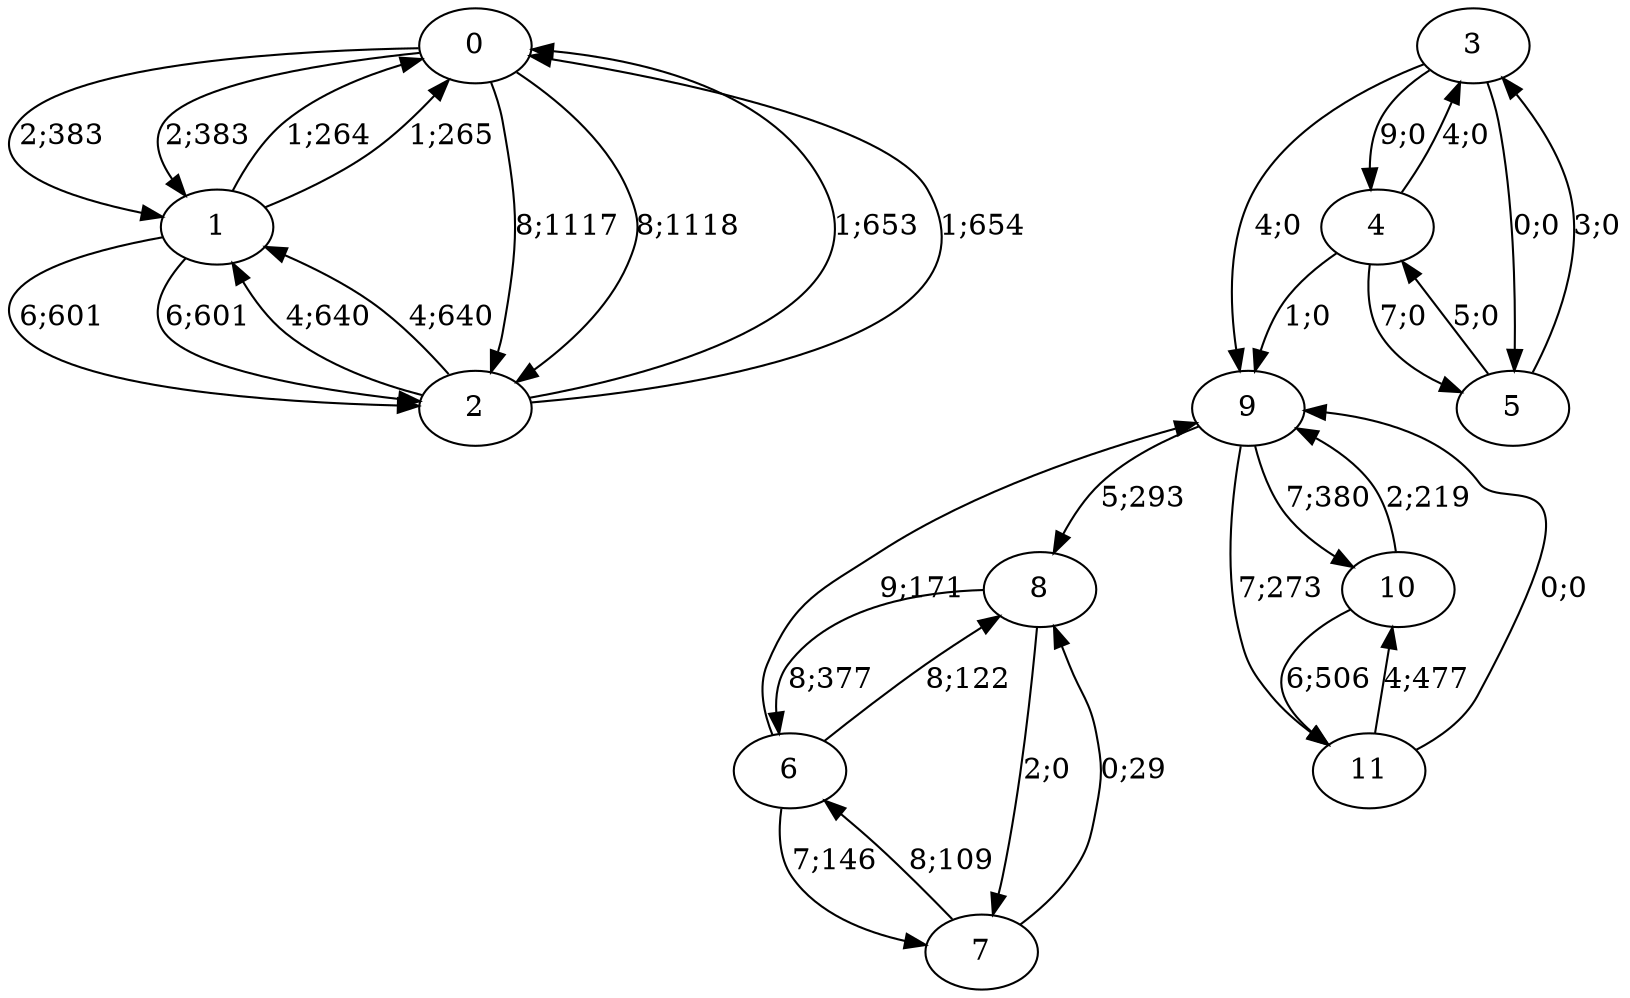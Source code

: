 digraph graph9425 {


0 -> 1 [color=black,label="2;383"]
0 -> 2 [color=black,label="8;1117"]


1 -> 0 [color=black,label="1;264"]
1 -> 2 [color=black,label="6;601"]


2 -> 0 [color=black,label="1;653"]
2 -> 1 [color=black,label="4;640"]


























3 -> 9 [color=black,label="4;0"]
3 -> 4 [color=black,label="9;0"]
3 -> 5 [color=black,label="0;0"]


4 -> 9 [color=black,label="1;0"]
4 -> 3 [color=black,label="4;0"]
4 -> 5 [color=black,label="7;0"]


5 -> 3 [color=black,label="3;0"]
5 -> 4 [color=black,label="5;0"]


























6 -> 9 [color=black,label="9;171"]
6 -> 7 [color=black,label="7;146"]
6 -> 8 [color=black,label="8;122"]


7 -> 6 [color=black,label="8;109"]
7 -> 8 [color=black,label="0;29"]


8 -> 6 [color=black,label="8;377"]
8 -> 7 [color=black,label="2;0"]








0 -> 1 [color=black,label="2;383"]
0 -> 2 [color=black,label="8;1118"]


1 -> 0 [color=black,label="1;265"]
1 -> 2 [color=black,label="6;601"]


2 -> 0 [color=black,label="1;654"]
2 -> 1 [color=black,label="4;640"]






































9 -> 8 [color=black,label="5;293"]
9 -> 10 [color=black,label="7;380"]
9 -> 11 [color=black,label="7;273"]


10 -> 9 [color=black,label="2;219"]
10 -> 11 [color=black,label="6;506"]


11 -> 9 [color=black,label="0;0"]
11 -> 10 [color=black,label="4;477"]

}